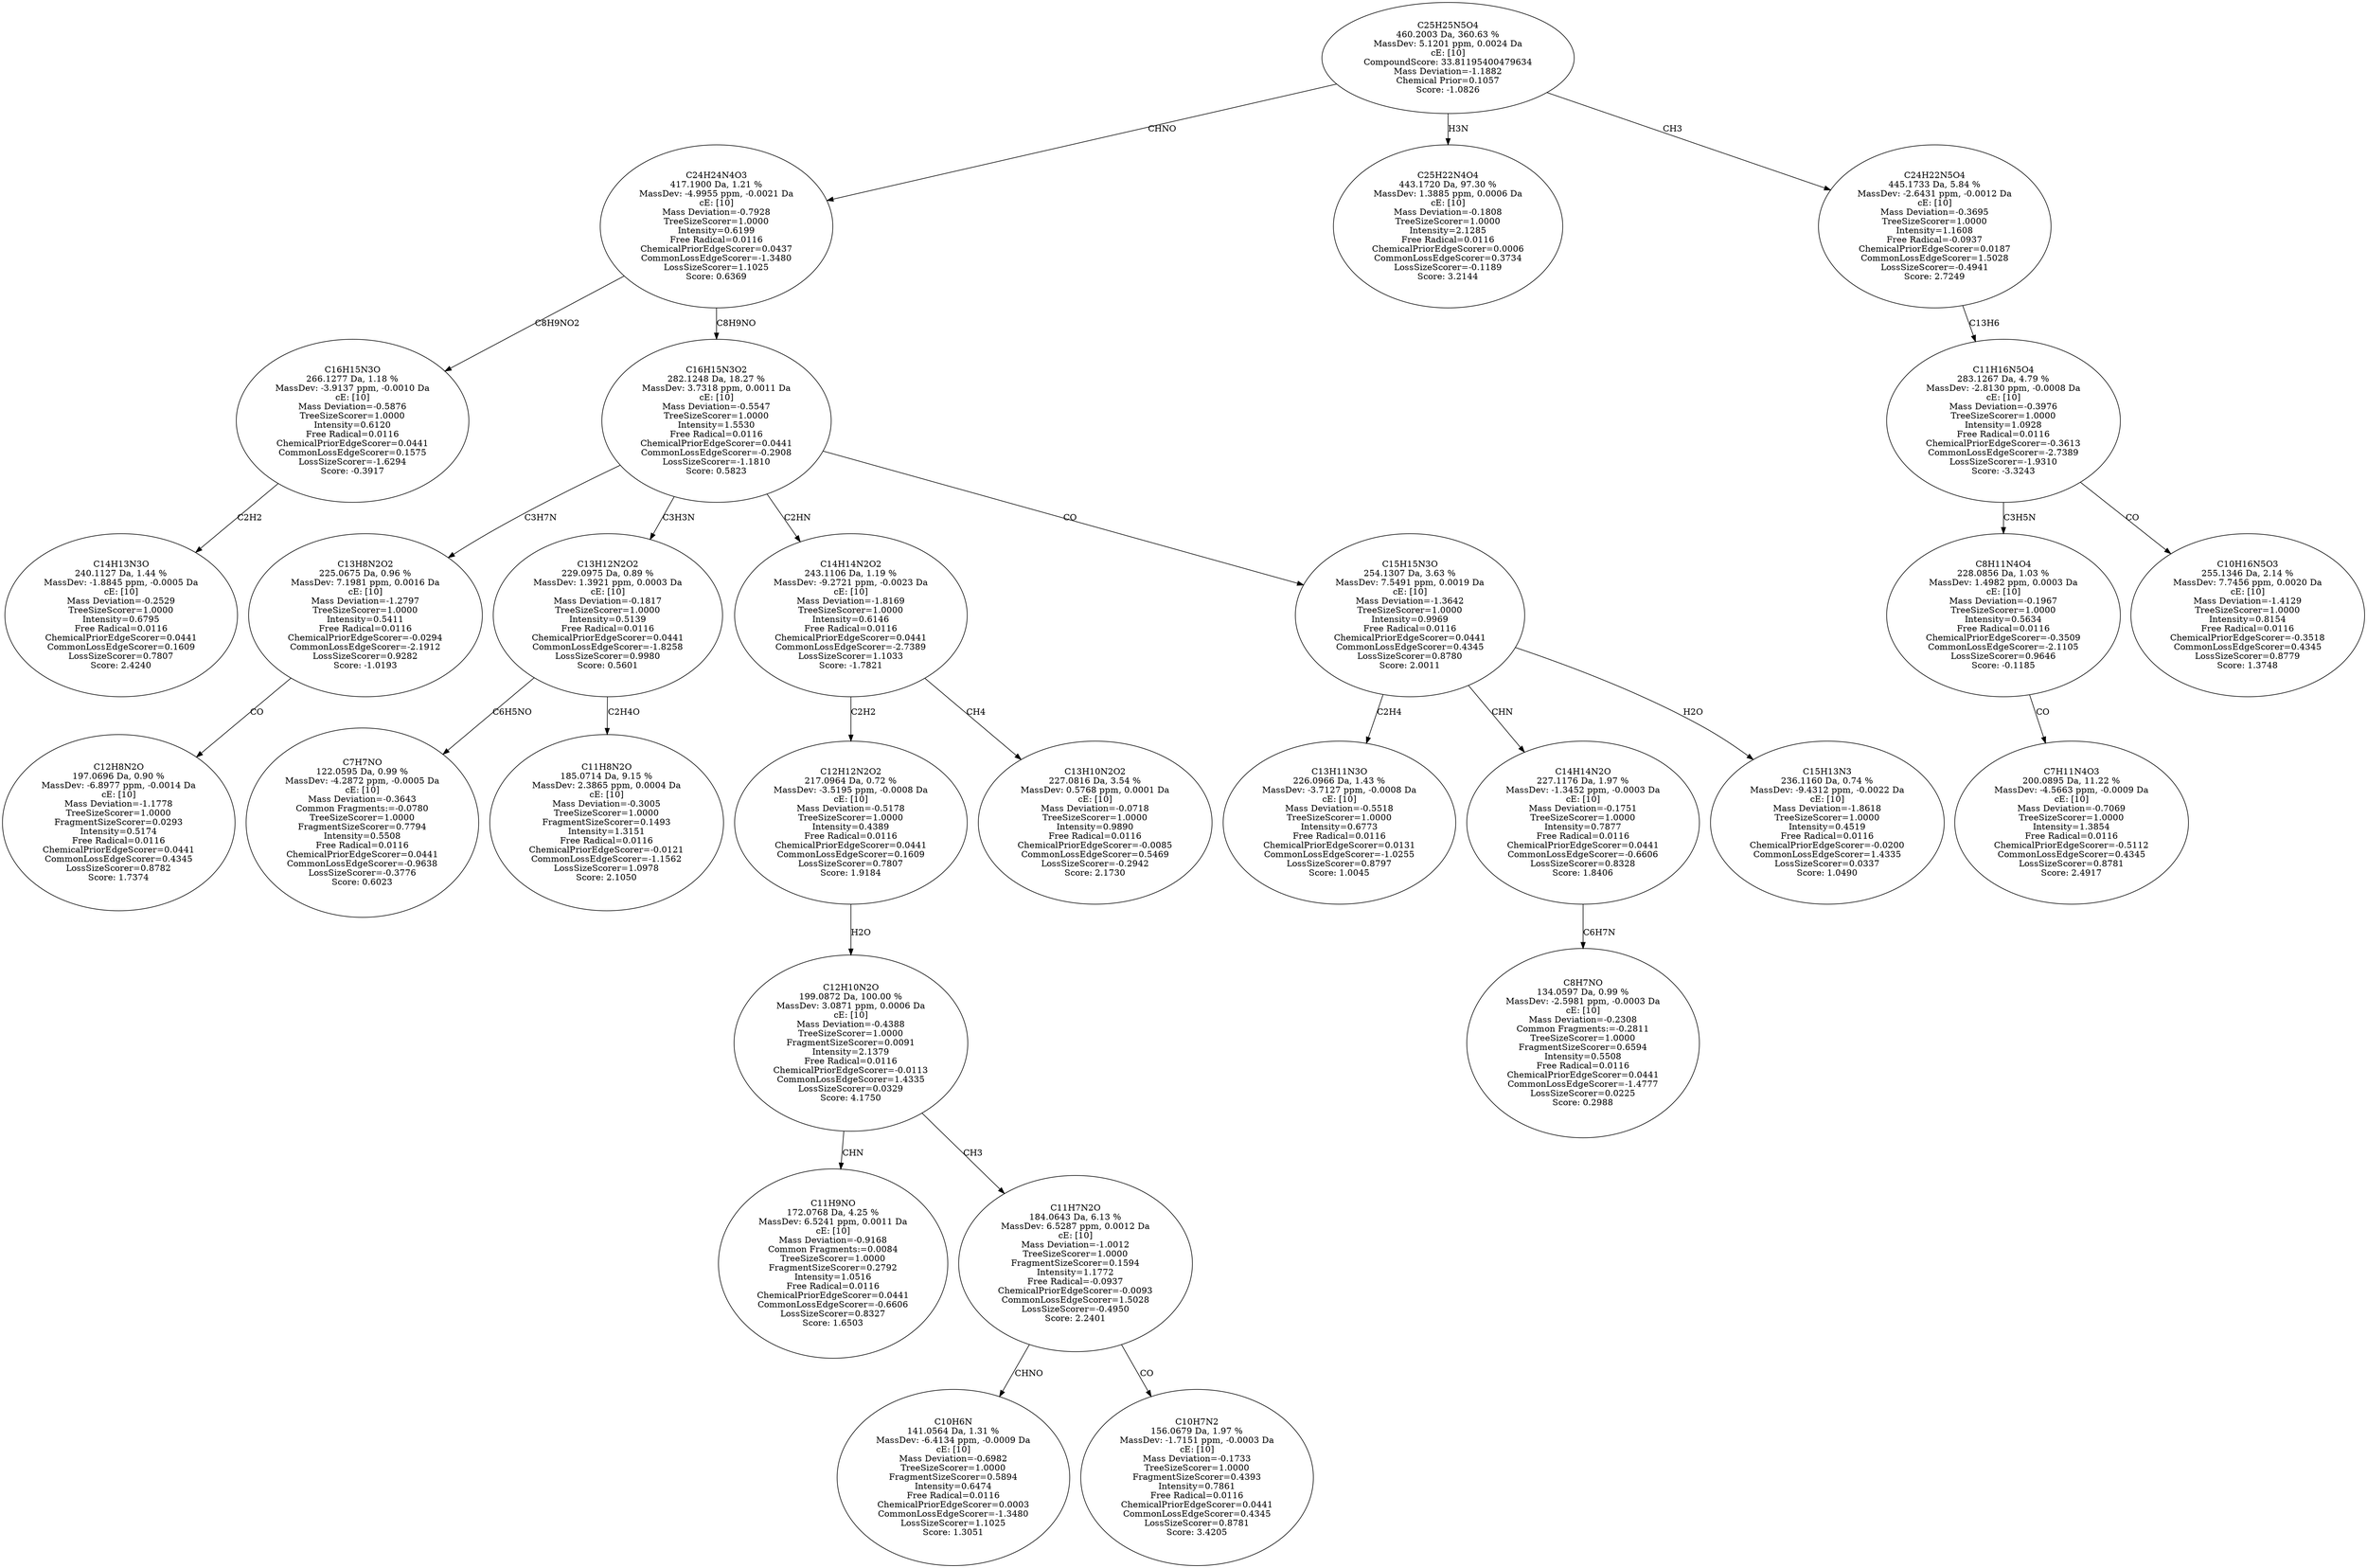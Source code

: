 strict digraph {
v1 [label="C14H13N3O\n240.1127 Da, 1.44 %\nMassDev: -1.8845 ppm, -0.0005 Da\ncE: [10]\nMass Deviation=-0.2529\nTreeSizeScorer=1.0000\nIntensity=0.6795\nFree Radical=0.0116\nChemicalPriorEdgeScorer=0.0441\nCommonLossEdgeScorer=0.1609\nLossSizeScorer=0.7807\nScore: 2.4240"];
v2 [label="C16H15N3O\n266.1277 Da, 1.18 %\nMassDev: -3.9137 ppm, -0.0010 Da\ncE: [10]\nMass Deviation=-0.5876\nTreeSizeScorer=1.0000\nIntensity=0.6120\nFree Radical=0.0116\nChemicalPriorEdgeScorer=0.0441\nCommonLossEdgeScorer=0.1575\nLossSizeScorer=-1.6294\nScore: -0.3917"];
v3 [label="C12H8N2O\n197.0696 Da, 0.90 %\nMassDev: -6.8977 ppm, -0.0014 Da\ncE: [10]\nMass Deviation=-1.1778\nTreeSizeScorer=1.0000\nFragmentSizeScorer=0.0293\nIntensity=0.5174\nFree Radical=0.0116\nChemicalPriorEdgeScorer=0.0441\nCommonLossEdgeScorer=0.4345\nLossSizeScorer=0.8782\nScore: 1.7374"];
v4 [label="C13H8N2O2\n225.0675 Da, 0.96 %\nMassDev: 7.1981 ppm, 0.0016 Da\ncE: [10]\nMass Deviation=-1.2797\nTreeSizeScorer=1.0000\nIntensity=0.5411\nFree Radical=0.0116\nChemicalPriorEdgeScorer=-0.0294\nCommonLossEdgeScorer=-2.1912\nLossSizeScorer=0.9282\nScore: -1.0193"];
v5 [label="C7H7NO\n122.0595 Da, 0.99 %\nMassDev: -4.2872 ppm, -0.0005 Da\ncE: [10]\nMass Deviation=-0.3643\nCommon Fragments:=-0.0780\nTreeSizeScorer=1.0000\nFragmentSizeScorer=0.7794\nIntensity=0.5508\nFree Radical=0.0116\nChemicalPriorEdgeScorer=0.0441\nCommonLossEdgeScorer=-0.9638\nLossSizeScorer=-0.3776\nScore: 0.6023"];
v6 [label="C11H8N2O\n185.0714 Da, 9.15 %\nMassDev: 2.3865 ppm, 0.0004 Da\ncE: [10]\nMass Deviation=-0.3005\nTreeSizeScorer=1.0000\nFragmentSizeScorer=0.1493\nIntensity=1.3151\nFree Radical=0.0116\nChemicalPriorEdgeScorer=-0.0121\nCommonLossEdgeScorer=-1.1562\nLossSizeScorer=1.0978\nScore: 2.1050"];
v7 [label="C13H12N2O2\n229.0975 Da, 0.89 %\nMassDev: 1.3921 ppm, 0.0003 Da\ncE: [10]\nMass Deviation=-0.1817\nTreeSizeScorer=1.0000\nIntensity=0.5139\nFree Radical=0.0116\nChemicalPriorEdgeScorer=0.0441\nCommonLossEdgeScorer=-1.8258\nLossSizeScorer=0.9980\nScore: 0.5601"];
v8 [label="C11H9NO\n172.0768 Da, 4.25 %\nMassDev: 6.5241 ppm, 0.0011 Da\ncE: [10]\nMass Deviation=-0.9168\nCommon Fragments:=0.0084\nTreeSizeScorer=1.0000\nFragmentSizeScorer=0.2792\nIntensity=1.0516\nFree Radical=0.0116\nChemicalPriorEdgeScorer=0.0441\nCommonLossEdgeScorer=-0.6606\nLossSizeScorer=0.8327\nScore: 1.6503"];
v9 [label="C10H6N\n141.0564 Da, 1.31 %\nMassDev: -6.4134 ppm, -0.0009 Da\ncE: [10]\nMass Deviation=-0.6982\nTreeSizeScorer=1.0000\nFragmentSizeScorer=0.5894\nIntensity=0.6474\nFree Radical=0.0116\nChemicalPriorEdgeScorer=0.0003\nCommonLossEdgeScorer=-1.3480\nLossSizeScorer=1.1025\nScore: 1.3051"];
v10 [label="C10H7N2\n156.0679 Da, 1.97 %\nMassDev: -1.7151 ppm, -0.0003 Da\ncE: [10]\nMass Deviation=-0.1733\nTreeSizeScorer=1.0000\nFragmentSizeScorer=0.4393\nIntensity=0.7861\nFree Radical=0.0116\nChemicalPriorEdgeScorer=0.0441\nCommonLossEdgeScorer=0.4345\nLossSizeScorer=0.8781\nScore: 3.4205"];
v11 [label="C11H7N2O\n184.0643 Da, 6.13 %\nMassDev: 6.5287 ppm, 0.0012 Da\ncE: [10]\nMass Deviation=-1.0012\nTreeSizeScorer=1.0000\nFragmentSizeScorer=0.1594\nIntensity=1.1772\nFree Radical=-0.0937\nChemicalPriorEdgeScorer=-0.0093\nCommonLossEdgeScorer=1.5028\nLossSizeScorer=-0.4950\nScore: 2.2401"];
v12 [label="C12H10N2O\n199.0872 Da, 100.00 %\nMassDev: 3.0871 ppm, 0.0006 Da\ncE: [10]\nMass Deviation=-0.4388\nTreeSizeScorer=1.0000\nFragmentSizeScorer=0.0091\nIntensity=2.1379\nFree Radical=0.0116\nChemicalPriorEdgeScorer=-0.0113\nCommonLossEdgeScorer=1.4335\nLossSizeScorer=0.0329\nScore: 4.1750"];
v13 [label="C12H12N2O2\n217.0964 Da, 0.72 %\nMassDev: -3.5195 ppm, -0.0008 Da\ncE: [10]\nMass Deviation=-0.5178\nTreeSizeScorer=1.0000\nIntensity=0.4389\nFree Radical=0.0116\nChemicalPriorEdgeScorer=0.0441\nCommonLossEdgeScorer=0.1609\nLossSizeScorer=0.7807\nScore: 1.9184"];
v14 [label="C13H10N2O2\n227.0816 Da, 3.54 %\nMassDev: 0.5768 ppm, 0.0001 Da\ncE: [10]\nMass Deviation=-0.0718\nTreeSizeScorer=1.0000\nIntensity=0.9890\nFree Radical=0.0116\nChemicalPriorEdgeScorer=-0.0085\nCommonLossEdgeScorer=0.5469\nLossSizeScorer=-0.2942\nScore: 2.1730"];
v15 [label="C14H14N2O2\n243.1106 Da, 1.19 %\nMassDev: -9.2721 ppm, -0.0023 Da\ncE: [10]\nMass Deviation=-1.8169\nTreeSizeScorer=1.0000\nIntensity=0.6146\nFree Radical=0.0116\nChemicalPriorEdgeScorer=0.0441\nCommonLossEdgeScorer=-2.7389\nLossSizeScorer=1.1033\nScore: -1.7821"];
v16 [label="C13H11N3O\n226.0966 Da, 1.43 %\nMassDev: -3.7127 ppm, -0.0008 Da\ncE: [10]\nMass Deviation=-0.5518\nTreeSizeScorer=1.0000\nIntensity=0.6773\nFree Radical=0.0116\nChemicalPriorEdgeScorer=0.0131\nCommonLossEdgeScorer=-1.0255\nLossSizeScorer=0.8797\nScore: 1.0045"];
v17 [label="C8H7NO\n134.0597 Da, 0.99 %\nMassDev: -2.5981 ppm, -0.0003 Da\ncE: [10]\nMass Deviation=-0.2308\nCommon Fragments:=-0.2811\nTreeSizeScorer=1.0000\nFragmentSizeScorer=0.6594\nIntensity=0.5508\nFree Radical=0.0116\nChemicalPriorEdgeScorer=0.0441\nCommonLossEdgeScorer=-1.4777\nLossSizeScorer=0.0225\nScore: 0.2988"];
v18 [label="C14H14N2O\n227.1176 Da, 1.97 %\nMassDev: -1.3452 ppm, -0.0003 Da\ncE: [10]\nMass Deviation=-0.1751\nTreeSizeScorer=1.0000\nIntensity=0.7877\nFree Radical=0.0116\nChemicalPriorEdgeScorer=0.0441\nCommonLossEdgeScorer=-0.6606\nLossSizeScorer=0.8328\nScore: 1.8406"];
v19 [label="C15H13N3\n236.1160 Da, 0.74 %\nMassDev: -9.4312 ppm, -0.0022 Da\ncE: [10]\nMass Deviation=-1.8618\nTreeSizeScorer=1.0000\nIntensity=0.4519\nFree Radical=0.0116\nChemicalPriorEdgeScorer=-0.0200\nCommonLossEdgeScorer=1.4335\nLossSizeScorer=0.0337\nScore: 1.0490"];
v20 [label="C15H15N3O\n254.1307 Da, 3.63 %\nMassDev: 7.5491 ppm, 0.0019 Da\ncE: [10]\nMass Deviation=-1.3642\nTreeSizeScorer=1.0000\nIntensity=0.9969\nFree Radical=0.0116\nChemicalPriorEdgeScorer=0.0441\nCommonLossEdgeScorer=0.4345\nLossSizeScorer=0.8780\nScore: 2.0011"];
v21 [label="C16H15N3O2\n282.1248 Da, 18.27 %\nMassDev: 3.7318 ppm, 0.0011 Da\ncE: [10]\nMass Deviation=-0.5547\nTreeSizeScorer=1.0000\nIntensity=1.5530\nFree Radical=0.0116\nChemicalPriorEdgeScorer=0.0441\nCommonLossEdgeScorer=-0.2908\nLossSizeScorer=-1.1810\nScore: 0.5823"];
v22 [label="C24H24N4O3\n417.1900 Da, 1.21 %\nMassDev: -4.9955 ppm, -0.0021 Da\ncE: [10]\nMass Deviation=-0.7928\nTreeSizeScorer=1.0000\nIntensity=0.6199\nFree Radical=0.0116\nChemicalPriorEdgeScorer=0.0437\nCommonLossEdgeScorer=-1.3480\nLossSizeScorer=1.1025\nScore: 0.6369"];
v23 [label="C25H22N4O4\n443.1720 Da, 97.30 %\nMassDev: 1.3885 ppm, 0.0006 Da\ncE: [10]\nMass Deviation=-0.1808\nTreeSizeScorer=1.0000\nIntensity=2.1285\nFree Radical=0.0116\nChemicalPriorEdgeScorer=0.0006\nCommonLossEdgeScorer=0.3734\nLossSizeScorer=-0.1189\nScore: 3.2144"];
v24 [label="C7H11N4O3\n200.0895 Da, 11.22 %\nMassDev: -4.5663 ppm, -0.0009 Da\ncE: [10]\nMass Deviation=-0.7069\nTreeSizeScorer=1.0000\nIntensity=1.3854\nFree Radical=0.0116\nChemicalPriorEdgeScorer=-0.5112\nCommonLossEdgeScorer=0.4345\nLossSizeScorer=0.8781\nScore: 2.4917"];
v25 [label="C8H11N4O4\n228.0856 Da, 1.03 %\nMassDev: 1.4982 ppm, 0.0003 Da\ncE: [10]\nMass Deviation=-0.1967\nTreeSizeScorer=1.0000\nIntensity=0.5634\nFree Radical=0.0116\nChemicalPriorEdgeScorer=-0.3509\nCommonLossEdgeScorer=-2.1105\nLossSizeScorer=0.9646\nScore: -0.1185"];
v26 [label="C10H16N5O3\n255.1346 Da, 2.14 %\nMassDev: 7.7456 ppm, 0.0020 Da\ncE: [10]\nMass Deviation=-1.4129\nTreeSizeScorer=1.0000\nIntensity=0.8154\nFree Radical=0.0116\nChemicalPriorEdgeScorer=-0.3518\nCommonLossEdgeScorer=0.4345\nLossSizeScorer=0.8779\nScore: 1.3748"];
v27 [label="C11H16N5O4\n283.1267 Da, 4.79 %\nMassDev: -2.8130 ppm, -0.0008 Da\ncE: [10]\nMass Deviation=-0.3976\nTreeSizeScorer=1.0000\nIntensity=1.0928\nFree Radical=0.0116\nChemicalPriorEdgeScorer=-0.3613\nCommonLossEdgeScorer=-2.7389\nLossSizeScorer=-1.9310\nScore: -3.3243"];
v28 [label="C24H22N5O4\n445.1733 Da, 5.84 %\nMassDev: -2.6431 ppm, -0.0012 Da\ncE: [10]\nMass Deviation=-0.3695\nTreeSizeScorer=1.0000\nIntensity=1.1608\nFree Radical=-0.0937\nChemicalPriorEdgeScorer=0.0187\nCommonLossEdgeScorer=1.5028\nLossSizeScorer=-0.4941\nScore: 2.7249"];
v29 [label="C25H25N5O4\n460.2003 Da, 360.63 %\nMassDev: 5.1201 ppm, 0.0024 Da\ncE: [10]\nCompoundScore: 33.81195400479634\nMass Deviation=-1.1882\nChemical Prior=0.1057\nScore: -1.0826"];
v2 -> v1 [label="C2H2"];
v22 -> v2 [label="C8H9NO2"];
v4 -> v3 [label="CO"];
v21 -> v4 [label="C3H7N"];
v7 -> v5 [label="C6H5NO"];
v7 -> v6 [label="C2H4O"];
v21 -> v7 [label="C3H3N"];
v12 -> v8 [label="CHN"];
v11 -> v9 [label="CHNO"];
v11 -> v10 [label="CO"];
v12 -> v11 [label="CH3"];
v13 -> v12 [label="H2O"];
v15 -> v13 [label="C2H2"];
v15 -> v14 [label="CH4"];
v21 -> v15 [label="C2HN"];
v20 -> v16 [label="C2H4"];
v18 -> v17 [label="C6H7N"];
v20 -> v18 [label="CHN"];
v20 -> v19 [label="H2O"];
v21 -> v20 [label="CO"];
v22 -> v21 [label="C8H9NO"];
v29 -> v22 [label="CHNO"];
v29 -> v23 [label="H3N"];
v25 -> v24 [label="CO"];
v27 -> v25 [label="C3H5N"];
v27 -> v26 [label="CO"];
v28 -> v27 [label="C13H6"];
v29 -> v28 [label="CH3"];
}